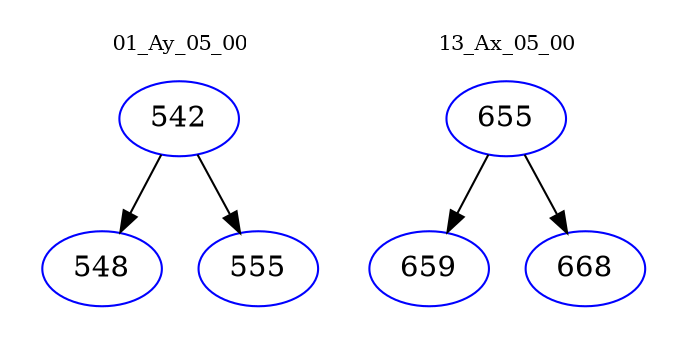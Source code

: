 digraph{
subgraph cluster_0 {
color = white
label = "01_Ay_05_00";
fontsize=10;
T0_542 [label="542", color="blue"]
T0_542 -> T0_548 [color="black"]
T0_548 [label="548", color="blue"]
T0_542 -> T0_555 [color="black"]
T0_555 [label="555", color="blue"]
}
subgraph cluster_1 {
color = white
label = "13_Ax_05_00";
fontsize=10;
T1_655 [label="655", color="blue"]
T1_655 -> T1_659 [color="black"]
T1_659 [label="659", color="blue"]
T1_655 -> T1_668 [color="black"]
T1_668 [label="668", color="blue"]
}
}
